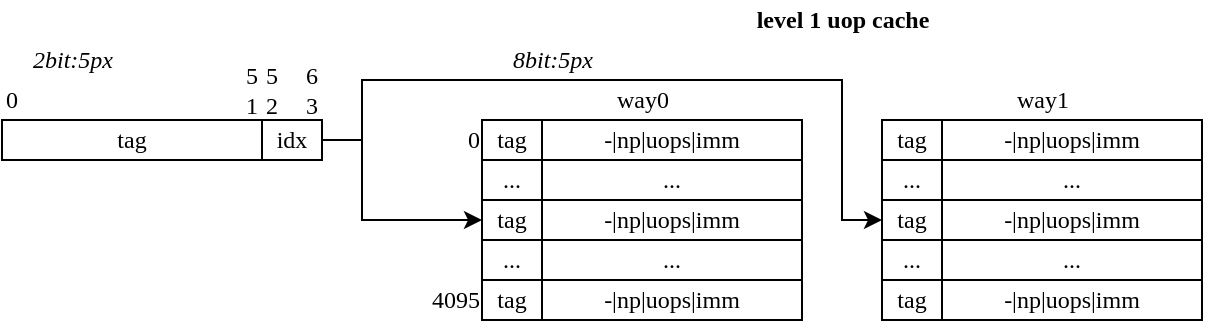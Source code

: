 <?xml version="1.0"?>
<mxfile version="18.1.3">
  <diagram id="Mi4vo-P_HtHrIlNZv_10" name="Page-1">
    <mxGraphModel dx="2" dy="1" grid="1" gridSize="10" guides="1" tooltips="1" connect="1" arrows="1" fold="1" page="1" pageScale="1" pageWidth="850" pageHeight="1100" math="0" shadow="0">
      <root>
        <mxCell id="0"/>
        <mxCell id="1" parent="0"/>
        <mxCell id="YipHLabBUMRKAe9MWarA-2" value="tag" style="rounded=0;whiteSpace=wrap;html=1;fontFamily=mono;" parent="1" vertex="1">
          <mxGeometry x="80" y="80" width="130" height="20" as="geometry"/>
        </mxCell>
        <mxCell id="YipHLabBUMRKAe9MWarA-42" style="edgeStyle=orthogonalEdgeStyle;rounded=0;orthogonalLoop=1;jettySize=auto;html=1;entryX=0;entryY=0.5;entryDx=0;entryDy=0;fontFamily=mono;" parent="1" source="YipHLabBUMRKAe9MWarA-3" target="YipHLabBUMRKAe9MWarA-14" edge="1">
          <mxGeometry relative="1" as="geometry">
            <Array as="points">
              <mxPoint x="260" y="90"/>
              <mxPoint x="260" y="130"/>
            </Array>
          </mxGeometry>
        </mxCell>
        <mxCell id="YipHLabBUMRKAe9MWarA-43" style="edgeStyle=orthogonalEdgeStyle;rounded=0;orthogonalLoop=1;jettySize=auto;html=1;entryX=0;entryY=0.5;entryDx=0;entryDy=0;fontFamily=mono;" parent="1" source="YipHLabBUMRKAe9MWarA-3" target="YipHLabBUMRKAe9MWarA-29" edge="1">
          <mxGeometry relative="1" as="geometry">
            <Array as="points">
              <mxPoint x="260" y="90"/>
              <mxPoint x="260" y="60"/>
              <mxPoint x="500" y="60"/>
              <mxPoint x="500" y="130"/>
            </Array>
          </mxGeometry>
        </mxCell>
        <mxCell id="YipHLabBUMRKAe9MWarA-3" value="idx" style="rounded=0;whiteSpace=wrap;html=1;fontFamily=mono;" parent="1" vertex="1">
          <mxGeometry x="210" y="80" width="30" height="20" as="geometry"/>
        </mxCell>
        <mxCell id="YipHLabBUMRKAe9MWarA-4" value="0" style="text;html=1;align=left;verticalAlign=middle;resizable=0;points=[];autosize=1;strokeColor=none;fillColor=none;fontFamily=mono;" parent="1" vertex="1">
          <mxGeometry x="80" y="60" width="20" height="20" as="geometry"/>
        </mxCell>
        <mxCell id="YipHLabBUMRKAe9MWarA-5" value="5&lt;br&gt;2" style="text;html=1;align=left;verticalAlign=middle;resizable=0;points=[];autosize=1;strokeColor=none;fillColor=none;fontFamily=mono;" parent="1" vertex="1">
          <mxGeometry x="210" y="50" width="20" height="30" as="geometry"/>
        </mxCell>
        <mxCell id="YipHLabBUMRKAe9MWarA-6" value="6&lt;br&gt;3" style="text;html=1;align=left;verticalAlign=middle;resizable=0;points=[];autosize=1;strokeColor=none;fillColor=none;fontFamily=mono;" parent="1" vertex="1">
          <mxGeometry x="230" y="50" width="20" height="30" as="geometry"/>
        </mxCell>
        <mxCell id="YipHLabBUMRKAe9MWarA-7" value="5&lt;br&gt;1" style="text;html=1;align=left;verticalAlign=middle;resizable=0;points=[];autosize=1;strokeColor=none;fillColor=none;fontFamily=mono;" parent="1" vertex="1">
          <mxGeometry x="200" y="50" width="20" height="30" as="geometry"/>
        </mxCell>
        <mxCell id="YipHLabBUMRKAe9MWarA-8" value="tag" style="rounded=0;whiteSpace=wrap;html=1;fontFamily=mono;" parent="1" vertex="1">
          <mxGeometry x="320" y="80" width="30" height="20" as="geometry"/>
        </mxCell>
        <mxCell id="YipHLabBUMRKAe9MWarA-9" value="-|np|uops|imm" style="rounded=0;whiteSpace=wrap;html=1;fontFamily=mono;" parent="1" vertex="1">
          <mxGeometry x="350" y="80" width="130" height="20" as="geometry"/>
        </mxCell>
        <mxCell id="YipHLabBUMRKAe9MWarA-10" value="&lt;i&gt;2bit:5px&lt;/i&gt;" style="text;html=1;align=center;verticalAlign=middle;resizable=0;points=[];autosize=1;strokeColor=none;fillColor=none;fontFamily=mono;" parent="1" vertex="1">
          <mxGeometry x="80" y="40" width="70" height="20" as="geometry"/>
        </mxCell>
        <mxCell id="YipHLabBUMRKAe9MWarA-11" value="&lt;i&gt;8bit:5px&lt;/i&gt;" style="text;html=1;align=center;verticalAlign=middle;resizable=0;points=[];autosize=1;strokeColor=none;fillColor=none;fontFamily=mono;" parent="1" vertex="1">
          <mxGeometry x="320" y="40" width="70" height="20" as="geometry"/>
        </mxCell>
        <mxCell id="YipHLabBUMRKAe9MWarA-12" value="..." style="rounded=0;whiteSpace=wrap;html=1;fontFamily=mono;" parent="1" vertex="1">
          <mxGeometry x="320" y="100" width="30" height="20" as="geometry"/>
        </mxCell>
        <mxCell id="YipHLabBUMRKAe9MWarA-13" value="..." style="rounded=0;whiteSpace=wrap;html=1;fontFamily=mono;" parent="1" vertex="1">
          <mxGeometry x="350" y="100" width="130" height="20" as="geometry"/>
        </mxCell>
        <mxCell id="YipHLabBUMRKAe9MWarA-14" value="tag" style="rounded=0;whiteSpace=wrap;html=1;fontFamily=mono;" parent="1" vertex="1">
          <mxGeometry x="320" y="120" width="30" height="20" as="geometry"/>
        </mxCell>
        <mxCell id="YipHLabBUMRKAe9MWarA-15" value="-|np|uops|imm" style="rounded=0;whiteSpace=wrap;html=1;fontFamily=mono;" parent="1" vertex="1">
          <mxGeometry x="350" y="120" width="130" height="20" as="geometry"/>
        </mxCell>
        <mxCell id="YipHLabBUMRKAe9MWarA-16" value="..." style="rounded=0;whiteSpace=wrap;html=1;fontFamily=mono;" parent="1" vertex="1">
          <mxGeometry x="320" y="140" width="30" height="20" as="geometry"/>
        </mxCell>
        <mxCell id="YipHLabBUMRKAe9MWarA-17" value="..." style="rounded=0;whiteSpace=wrap;html=1;fontFamily=mono;" parent="1" vertex="1">
          <mxGeometry x="350" y="140" width="130" height="20" as="geometry"/>
        </mxCell>
        <mxCell id="YipHLabBUMRKAe9MWarA-18" value="tag" style="rounded=0;whiteSpace=wrap;html=1;fontFamily=mono;" parent="1" vertex="1">
          <mxGeometry x="320" y="160" width="30" height="20" as="geometry"/>
        </mxCell>
        <mxCell id="YipHLabBUMRKAe9MWarA-19" value="-|np|uops|imm" style="rounded=0;whiteSpace=wrap;html=1;fontFamily=mono;" parent="1" vertex="1">
          <mxGeometry x="350" y="160" width="130" height="20" as="geometry"/>
        </mxCell>
        <mxCell id="YipHLabBUMRKAe9MWarA-21" value="0" style="text;html=1;align=right;verticalAlign=middle;resizable=0;points=[];autosize=1;strokeColor=none;fillColor=none;fontFamily=mono;" parent="1" vertex="1">
          <mxGeometry x="300" y="80" width="20" height="20" as="geometry"/>
        </mxCell>
        <mxCell id="YipHLabBUMRKAe9MWarA-22" value="4095" style="text;html=1;align=right;verticalAlign=middle;resizable=0;points=[];autosize=1;strokeColor=none;fillColor=none;fontFamily=mono;" parent="1" vertex="1">
          <mxGeometry x="280" y="160" width="40" height="20" as="geometry"/>
        </mxCell>
        <mxCell id="YipHLabBUMRKAe9MWarA-25" value="tag" style="rounded=0;whiteSpace=wrap;html=1;fontFamily=mono;" parent="1" vertex="1">
          <mxGeometry x="520" y="80" width="30" height="20" as="geometry"/>
        </mxCell>
        <mxCell id="YipHLabBUMRKAe9MWarA-26" value="-|np|uops|imm" style="rounded=0;whiteSpace=wrap;html=1;fontFamily=mono;" parent="1" vertex="1">
          <mxGeometry x="550" y="80" width="130" height="20" as="geometry"/>
        </mxCell>
        <mxCell id="YipHLabBUMRKAe9MWarA-29" value="tag" style="rounded=0;whiteSpace=wrap;html=1;fontFamily=mono;" parent="1" vertex="1">
          <mxGeometry x="520" y="120" width="30" height="20" as="geometry"/>
        </mxCell>
        <mxCell id="YipHLabBUMRKAe9MWarA-30" value="-|np|uops|imm" style="rounded=0;whiteSpace=wrap;html=1;fontFamily=mono;" parent="1" vertex="1">
          <mxGeometry x="550" y="120" width="130" height="20" as="geometry"/>
        </mxCell>
        <mxCell id="YipHLabBUMRKAe9MWarA-33" value="tag" style="rounded=0;whiteSpace=wrap;html=1;fontFamily=mono;" parent="1" vertex="1">
          <mxGeometry x="520" y="160" width="30" height="20" as="geometry"/>
        </mxCell>
        <mxCell id="YipHLabBUMRKAe9MWarA-34" value="-|np|uops|imm" style="rounded=0;whiteSpace=wrap;html=1;fontFamily=mono;" parent="1" vertex="1">
          <mxGeometry x="550" y="160" width="130" height="20" as="geometry"/>
        </mxCell>
        <mxCell id="YipHLabBUMRKAe9MWarA-39" value="&lt;b&gt;level 1&amp;nbsp;&lt;/b&gt;&lt;b&gt;uop cache&lt;/b&gt;" style="text;html=1;align=center;verticalAlign=middle;resizable=0;points=[];autosize=1;strokeColor=none;fillColor=none;fontFamily=mono;" parent="1" vertex="1">
          <mxGeometry x="430" y="20" width="140" height="20" as="geometry"/>
        </mxCell>
        <mxCell id="YipHLabBUMRKAe9MWarA-40" value="way0" style="text;html=1;align=center;verticalAlign=middle;resizable=0;points=[];autosize=1;strokeColor=none;fillColor=none;fontFamily=mono;" parent="1" vertex="1">
          <mxGeometry x="380" y="60" width="40" height="20" as="geometry"/>
        </mxCell>
        <mxCell id="YipHLabBUMRKAe9MWarA-41" value="way1" style="text;html=1;align=center;verticalAlign=middle;resizable=0;points=[];autosize=1;strokeColor=none;fillColor=none;fontFamily=mono;" parent="1" vertex="1">
          <mxGeometry x="580" y="60" width="40" height="20" as="geometry"/>
        </mxCell>
        <mxCell id="YipHLabBUMRKAe9MWarA-46" value="..." style="rounded=0;whiteSpace=wrap;html=1;fontFamily=mono;" parent="1" vertex="1">
          <mxGeometry x="520" y="140" width="30" height="20" as="geometry"/>
        </mxCell>
        <mxCell id="YipHLabBUMRKAe9MWarA-47" value="..." style="rounded=0;whiteSpace=wrap;html=1;fontFamily=mono;" parent="1" vertex="1">
          <mxGeometry x="550" y="140" width="130" height="20" as="geometry"/>
        </mxCell>
        <mxCell id="YipHLabBUMRKAe9MWarA-48" value="..." style="rounded=0;whiteSpace=wrap;html=1;fontFamily=mono;" parent="1" vertex="1">
          <mxGeometry x="520" y="100" width="30" height="20" as="geometry"/>
        </mxCell>
        <mxCell id="YipHLabBUMRKAe9MWarA-49" value="..." style="rounded=0;whiteSpace=wrap;html=1;fontFamily=mono;" parent="1" vertex="1">
          <mxGeometry x="550" y="100" width="130" height="20" as="geometry"/>
        </mxCell>
      </root>
    </mxGraphModel>
  </diagram>
</mxfile>
